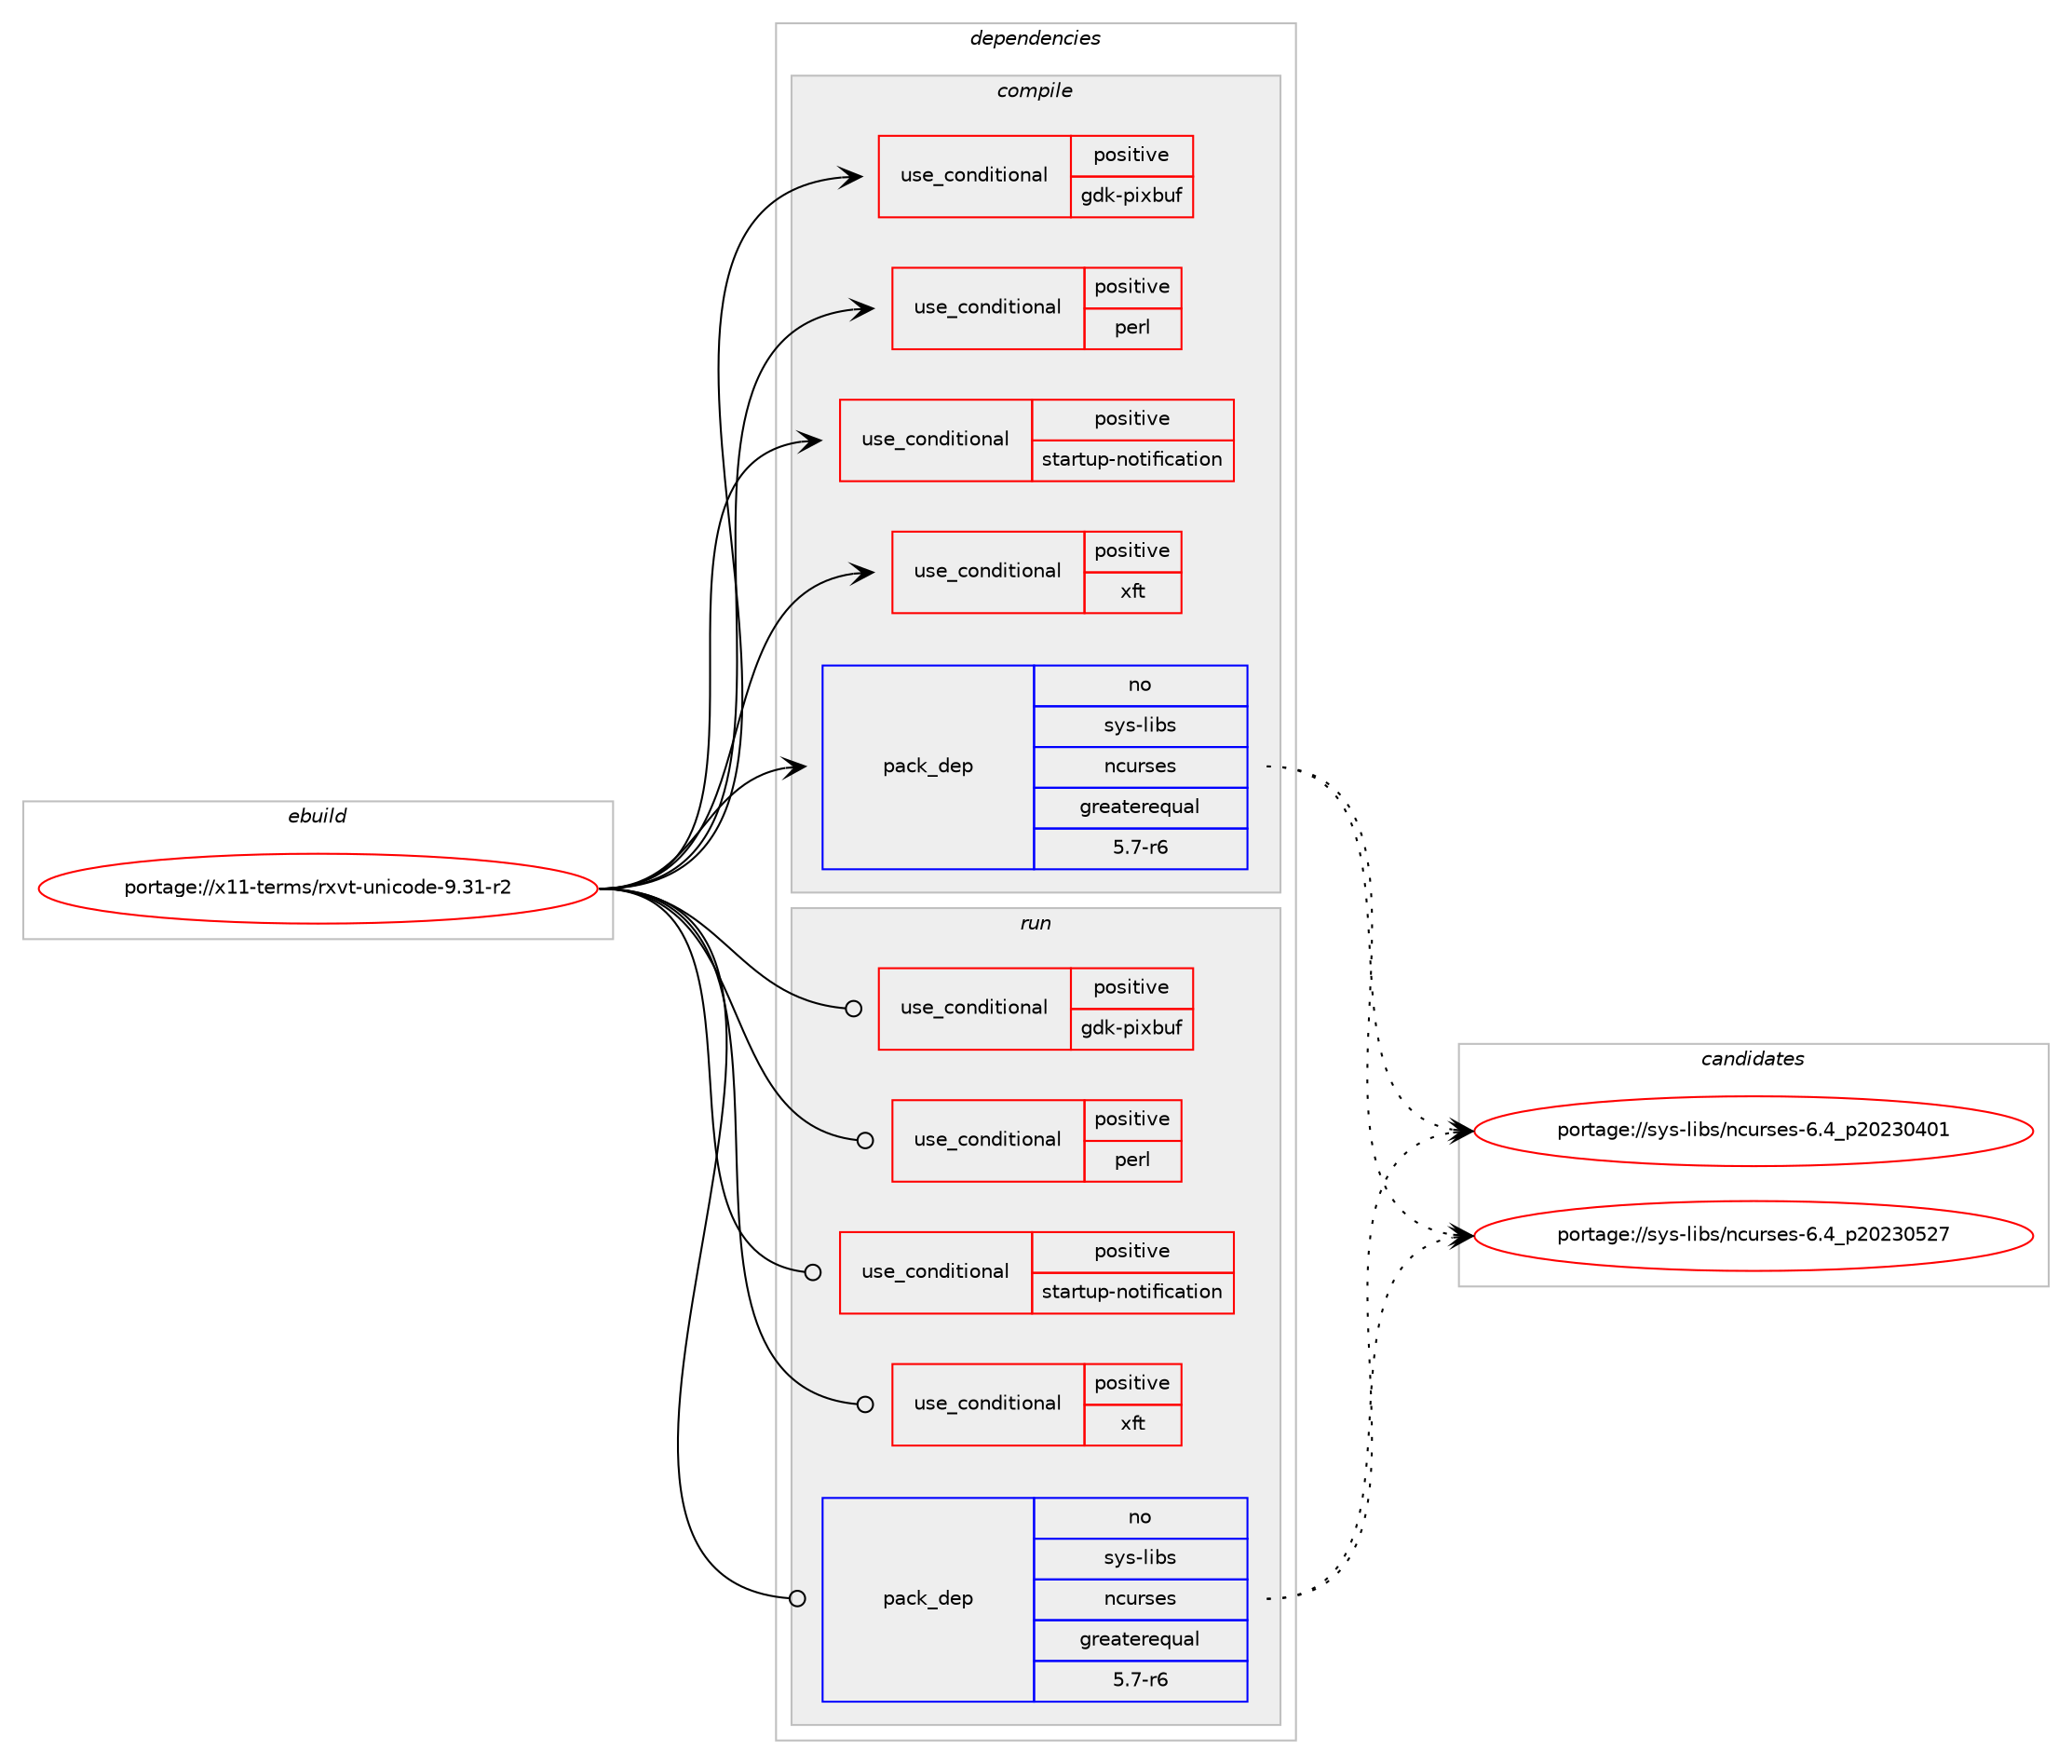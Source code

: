 digraph prolog {

# *************
# Graph options
# *************

newrank=true;
concentrate=true;
compound=true;
graph [rankdir=LR,fontname=Helvetica,fontsize=10,ranksep=1.5];#, ranksep=2.5, nodesep=0.2];
edge  [arrowhead=vee];
node  [fontname=Helvetica,fontsize=10];

# **********
# The ebuild
# **********

subgraph cluster_leftcol {
color=gray;
rank=same;
label=<<i>ebuild</i>>;
id [label="portage://x11-terms/rxvt-unicode-9.31-r2", color=red, width=4, href="../x11-terms/rxvt-unicode-9.31-r2.svg"];
}

# ****************
# The dependencies
# ****************

subgraph cluster_midcol {
color=gray;
label=<<i>dependencies</i>>;
subgraph cluster_compile {
fillcolor="#eeeeee";
style=filled;
label=<<i>compile</i>>;
subgraph cond555 {
dependency1635 [label=<<TABLE BORDER="0" CELLBORDER="1" CELLSPACING="0" CELLPADDING="4"><TR><TD ROWSPAN="3" CELLPADDING="10">use_conditional</TD></TR><TR><TD>positive</TD></TR><TR><TD>gdk-pixbuf</TD></TR></TABLE>>, shape=none, color=red];
# *** BEGIN UNKNOWN DEPENDENCY TYPE (TODO) ***
# dependency1635 -> package_dependency(portage://x11-terms/rxvt-unicode-9.31-r2,install,no,x11-libs,gdk-pixbuf,none,[,,],[],[])
# *** END UNKNOWN DEPENDENCY TYPE (TODO) ***

}
id:e -> dependency1635:w [weight=20,style="solid",arrowhead="vee"];
subgraph cond556 {
dependency1636 [label=<<TABLE BORDER="0" CELLBORDER="1" CELLSPACING="0" CELLPADDING="4"><TR><TD ROWSPAN="3" CELLPADDING="10">use_conditional</TD></TR><TR><TD>positive</TD></TR><TR><TD>perl</TD></TR></TABLE>>, shape=none, color=red];
# *** BEGIN UNKNOWN DEPENDENCY TYPE (TODO) ***
# dependency1636 -> package_dependency(portage://x11-terms/rxvt-unicode-9.31-r2,install,no,dev-lang,perl,none,[,,],any_same_slot,[])
# *** END UNKNOWN DEPENDENCY TYPE (TODO) ***

}
id:e -> dependency1636:w [weight=20,style="solid",arrowhead="vee"];
subgraph cond557 {
dependency1637 [label=<<TABLE BORDER="0" CELLBORDER="1" CELLSPACING="0" CELLPADDING="4"><TR><TD ROWSPAN="3" CELLPADDING="10">use_conditional</TD></TR><TR><TD>positive</TD></TR><TR><TD>startup-notification</TD></TR></TABLE>>, shape=none, color=red];
# *** BEGIN UNKNOWN DEPENDENCY TYPE (TODO) ***
# dependency1637 -> package_dependency(portage://x11-terms/rxvt-unicode-9.31-r2,install,no,x11-libs,startup-notification,none,[,,],[],[])
# *** END UNKNOWN DEPENDENCY TYPE (TODO) ***

}
id:e -> dependency1637:w [weight=20,style="solid",arrowhead="vee"];
subgraph cond558 {
dependency1638 [label=<<TABLE BORDER="0" CELLBORDER="1" CELLSPACING="0" CELLPADDING="4"><TR><TD ROWSPAN="3" CELLPADDING="10">use_conditional</TD></TR><TR><TD>positive</TD></TR><TR><TD>xft</TD></TR></TABLE>>, shape=none, color=red];
# *** BEGIN UNKNOWN DEPENDENCY TYPE (TODO) ***
# dependency1638 -> package_dependency(portage://x11-terms/rxvt-unicode-9.31-r2,install,no,x11-libs,libXft,none,[,,],[],[])
# *** END UNKNOWN DEPENDENCY TYPE (TODO) ***

}
id:e -> dependency1638:w [weight=20,style="solid",arrowhead="vee"];
# *** BEGIN UNKNOWN DEPENDENCY TYPE (TODO) ***
# id -> package_dependency(portage://x11-terms/rxvt-unicode-9.31-r2,install,no,dev-libs,libptytty,none,[,,],[],[])
# *** END UNKNOWN DEPENDENCY TYPE (TODO) ***

# *** BEGIN UNKNOWN DEPENDENCY TYPE (TODO) ***
# id -> package_dependency(portage://x11-terms/rxvt-unicode-9.31-r2,install,no,media-libs,fontconfig,none,[,,],[],[])
# *** END UNKNOWN DEPENDENCY TYPE (TODO) ***

subgraph pack961 {
dependency1639 [label=<<TABLE BORDER="0" CELLBORDER="1" CELLSPACING="0" CELLPADDING="4" WIDTH="220"><TR><TD ROWSPAN="6" CELLPADDING="30">pack_dep</TD></TR><TR><TD WIDTH="110">no</TD></TR><TR><TD>sys-libs</TD></TR><TR><TD>ncurses</TD></TR><TR><TD>greaterequal</TD></TR><TR><TD>5.7-r6</TD></TR></TABLE>>, shape=none, color=blue];
}
id:e -> dependency1639:w [weight=20,style="solid",arrowhead="vee"];
# *** BEGIN UNKNOWN DEPENDENCY TYPE (TODO) ***
# id -> package_dependency(portage://x11-terms/rxvt-unicode-9.31-r2,install,no,x11-base,xorg-proto,none,[,,],[],[])
# *** END UNKNOWN DEPENDENCY TYPE (TODO) ***

# *** BEGIN UNKNOWN DEPENDENCY TYPE (TODO) ***
# id -> package_dependency(portage://x11-terms/rxvt-unicode-9.31-r2,install,no,x11-libs,libX11,none,[,,],[],[])
# *** END UNKNOWN DEPENDENCY TYPE (TODO) ***

# *** BEGIN UNKNOWN DEPENDENCY TYPE (TODO) ***
# id -> package_dependency(portage://x11-terms/rxvt-unicode-9.31-r2,install,no,x11-libs,libXrender,none,[,,],[],[])
# *** END UNKNOWN DEPENDENCY TYPE (TODO) ***

# *** BEGIN UNKNOWN DEPENDENCY TYPE (TODO) ***
# id -> package_dependency(portage://x11-terms/rxvt-unicode-9.31-r2,install,no,x11-libs,libXt,none,[,,],[],[])
# *** END UNKNOWN DEPENDENCY TYPE (TODO) ***

}
subgraph cluster_compileandrun {
fillcolor="#eeeeee";
style=filled;
label=<<i>compile and run</i>>;
}
subgraph cluster_run {
fillcolor="#eeeeee";
style=filled;
label=<<i>run</i>>;
subgraph cond559 {
dependency1640 [label=<<TABLE BORDER="0" CELLBORDER="1" CELLSPACING="0" CELLPADDING="4"><TR><TD ROWSPAN="3" CELLPADDING="10">use_conditional</TD></TR><TR><TD>positive</TD></TR><TR><TD>gdk-pixbuf</TD></TR></TABLE>>, shape=none, color=red];
# *** BEGIN UNKNOWN DEPENDENCY TYPE (TODO) ***
# dependency1640 -> package_dependency(portage://x11-terms/rxvt-unicode-9.31-r2,run,no,x11-libs,gdk-pixbuf,none,[,,],[],[])
# *** END UNKNOWN DEPENDENCY TYPE (TODO) ***

}
id:e -> dependency1640:w [weight=20,style="solid",arrowhead="odot"];
subgraph cond560 {
dependency1641 [label=<<TABLE BORDER="0" CELLBORDER="1" CELLSPACING="0" CELLPADDING="4"><TR><TD ROWSPAN="3" CELLPADDING="10">use_conditional</TD></TR><TR><TD>positive</TD></TR><TR><TD>perl</TD></TR></TABLE>>, shape=none, color=red];
# *** BEGIN UNKNOWN DEPENDENCY TYPE (TODO) ***
# dependency1641 -> package_dependency(portage://x11-terms/rxvt-unicode-9.31-r2,run,no,dev-lang,perl,none,[,,],any_same_slot,[])
# *** END UNKNOWN DEPENDENCY TYPE (TODO) ***

}
id:e -> dependency1641:w [weight=20,style="solid",arrowhead="odot"];
subgraph cond561 {
dependency1642 [label=<<TABLE BORDER="0" CELLBORDER="1" CELLSPACING="0" CELLPADDING="4"><TR><TD ROWSPAN="3" CELLPADDING="10">use_conditional</TD></TR><TR><TD>positive</TD></TR><TR><TD>startup-notification</TD></TR></TABLE>>, shape=none, color=red];
# *** BEGIN UNKNOWN DEPENDENCY TYPE (TODO) ***
# dependency1642 -> package_dependency(portage://x11-terms/rxvt-unicode-9.31-r2,run,no,x11-libs,startup-notification,none,[,,],[],[])
# *** END UNKNOWN DEPENDENCY TYPE (TODO) ***

}
id:e -> dependency1642:w [weight=20,style="solid",arrowhead="odot"];
subgraph cond562 {
dependency1643 [label=<<TABLE BORDER="0" CELLBORDER="1" CELLSPACING="0" CELLPADDING="4"><TR><TD ROWSPAN="3" CELLPADDING="10">use_conditional</TD></TR><TR><TD>positive</TD></TR><TR><TD>xft</TD></TR></TABLE>>, shape=none, color=red];
# *** BEGIN UNKNOWN DEPENDENCY TYPE (TODO) ***
# dependency1643 -> package_dependency(portage://x11-terms/rxvt-unicode-9.31-r2,run,no,x11-libs,libXft,none,[,,],[],[])
# *** END UNKNOWN DEPENDENCY TYPE (TODO) ***

}
id:e -> dependency1643:w [weight=20,style="solid",arrowhead="odot"];
# *** BEGIN UNKNOWN DEPENDENCY TYPE (TODO) ***
# id -> package_dependency(portage://x11-terms/rxvt-unicode-9.31-r2,run,no,dev-libs,libptytty,none,[,,],[],[])
# *** END UNKNOWN DEPENDENCY TYPE (TODO) ***

# *** BEGIN UNKNOWN DEPENDENCY TYPE (TODO) ***
# id -> package_dependency(portage://x11-terms/rxvt-unicode-9.31-r2,run,no,media-libs,fontconfig,none,[,,],[],[])
# *** END UNKNOWN DEPENDENCY TYPE (TODO) ***

subgraph pack962 {
dependency1644 [label=<<TABLE BORDER="0" CELLBORDER="1" CELLSPACING="0" CELLPADDING="4" WIDTH="220"><TR><TD ROWSPAN="6" CELLPADDING="30">pack_dep</TD></TR><TR><TD WIDTH="110">no</TD></TR><TR><TD>sys-libs</TD></TR><TR><TD>ncurses</TD></TR><TR><TD>greaterequal</TD></TR><TR><TD>5.7-r6</TD></TR></TABLE>>, shape=none, color=blue];
}
id:e -> dependency1644:w [weight=20,style="solid",arrowhead="odot"];
# *** BEGIN UNKNOWN DEPENDENCY TYPE (TODO) ***
# id -> package_dependency(portage://x11-terms/rxvt-unicode-9.31-r2,run,no,x11-libs,libX11,none,[,,],[],[])
# *** END UNKNOWN DEPENDENCY TYPE (TODO) ***

# *** BEGIN UNKNOWN DEPENDENCY TYPE (TODO) ***
# id -> package_dependency(portage://x11-terms/rxvt-unicode-9.31-r2,run,no,x11-libs,libXrender,none,[,,],[],[])
# *** END UNKNOWN DEPENDENCY TYPE (TODO) ***

# *** BEGIN UNKNOWN DEPENDENCY TYPE (TODO) ***
# id -> package_dependency(portage://x11-terms/rxvt-unicode-9.31-r2,run,no,x11-libs,libXt,none,[,,],[],[])
# *** END UNKNOWN DEPENDENCY TYPE (TODO) ***

}
}

# **************
# The candidates
# **************

subgraph cluster_choices {
rank=same;
color=gray;
label=<<i>candidates</i>>;

subgraph choice961 {
color=black;
nodesep=1;
choice1151211154510810598115471109911711411510111545544652951125048505148524849 [label="portage://sys-libs/ncurses-6.4_p20230401", color=red, width=4,href="../sys-libs/ncurses-6.4_p20230401.svg"];
choice1151211154510810598115471109911711411510111545544652951125048505148535055 [label="portage://sys-libs/ncurses-6.4_p20230527", color=red, width=4,href="../sys-libs/ncurses-6.4_p20230527.svg"];
dependency1639:e -> choice1151211154510810598115471109911711411510111545544652951125048505148524849:w [style=dotted,weight="100"];
dependency1639:e -> choice1151211154510810598115471109911711411510111545544652951125048505148535055:w [style=dotted,weight="100"];
}
subgraph choice962 {
color=black;
nodesep=1;
choice1151211154510810598115471109911711411510111545544652951125048505148524849 [label="portage://sys-libs/ncurses-6.4_p20230401", color=red, width=4,href="../sys-libs/ncurses-6.4_p20230401.svg"];
choice1151211154510810598115471109911711411510111545544652951125048505148535055 [label="portage://sys-libs/ncurses-6.4_p20230527", color=red, width=4,href="../sys-libs/ncurses-6.4_p20230527.svg"];
dependency1644:e -> choice1151211154510810598115471109911711411510111545544652951125048505148524849:w [style=dotted,weight="100"];
dependency1644:e -> choice1151211154510810598115471109911711411510111545544652951125048505148535055:w [style=dotted,weight="100"];
}
}

}
